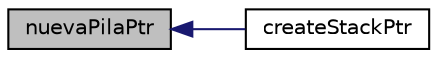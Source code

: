 digraph "nuevaPilaPtr"
{
  edge [fontname="Helvetica",fontsize="10",labelfontname="Helvetica",labelfontsize="10"];
  node [fontname="Helvetica",fontsize="10",shape=record];
  rankdir="LR";
  Node1 [label="nuevaPilaPtr",height=0.2,width=0.4,color="black", fillcolor="grey75", style="filled", fontcolor="black"];
  Node1 -> Node2 [dir="back",color="midnightblue",fontsize="10",style="solid"];
  Node2 [label="createStackPtr",height=0.2,width=0.4,color="black", fillcolor="white", style="filled",URL="$pilaptr_8c.html#aab9903402cbbae8446266a1672a84dcc"];
}
